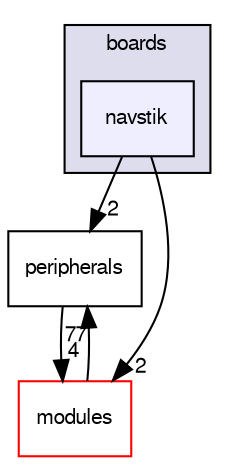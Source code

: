 digraph "sw/airborne/boards/navstik" {
  compound=true
  node [ fontsize="10", fontname="FreeSans"];
  edge [ labelfontsize="10", labelfontname="FreeSans"];
  subgraph clusterdir_e030268cd18297cf6282390f76bfcf7f {
    graph [ bgcolor="#ddddee", pencolor="black", label="boards" fontname="FreeSans", fontsize="10", URL="dir_e030268cd18297cf6282390f76bfcf7f.html"]
  dir_95231c0abeec1f69ab56c761789996b0 [shape=box, label="navstik", style="filled", fillcolor="#eeeeff", pencolor="black", URL="dir_95231c0abeec1f69ab56c761789996b0.html"];
  }
  dir_0a48ba2c0a76794adfddddc873522f67 [shape=box label="peripherals" URL="dir_0a48ba2c0a76794adfddddc873522f67.html"];
  dir_c2abcdd6ccb39c3582929c0e3f5651c2 [shape=box label="modules" fillcolor="white" style="filled" color="red" URL="dir_c2abcdd6ccb39c3582929c0e3f5651c2.html"];
  dir_0a48ba2c0a76794adfddddc873522f67->dir_c2abcdd6ccb39c3582929c0e3f5651c2 [headlabel="4", labeldistance=1.5 headhref="dir_000109_000031.html"];
  dir_95231c0abeec1f69ab56c761789996b0->dir_0a48ba2c0a76794adfddddc873522f67 [headlabel="2", labeldistance=1.5 headhref="dir_000050_000109.html"];
  dir_95231c0abeec1f69ab56c761789996b0->dir_c2abcdd6ccb39c3582929c0e3f5651c2 [headlabel="2", labeldistance=1.5 headhref="dir_000050_000031.html"];
  dir_c2abcdd6ccb39c3582929c0e3f5651c2->dir_0a48ba2c0a76794adfddddc873522f67 [headlabel="77", labeldistance=1.5 headhref="dir_000031_000109.html"];
}
